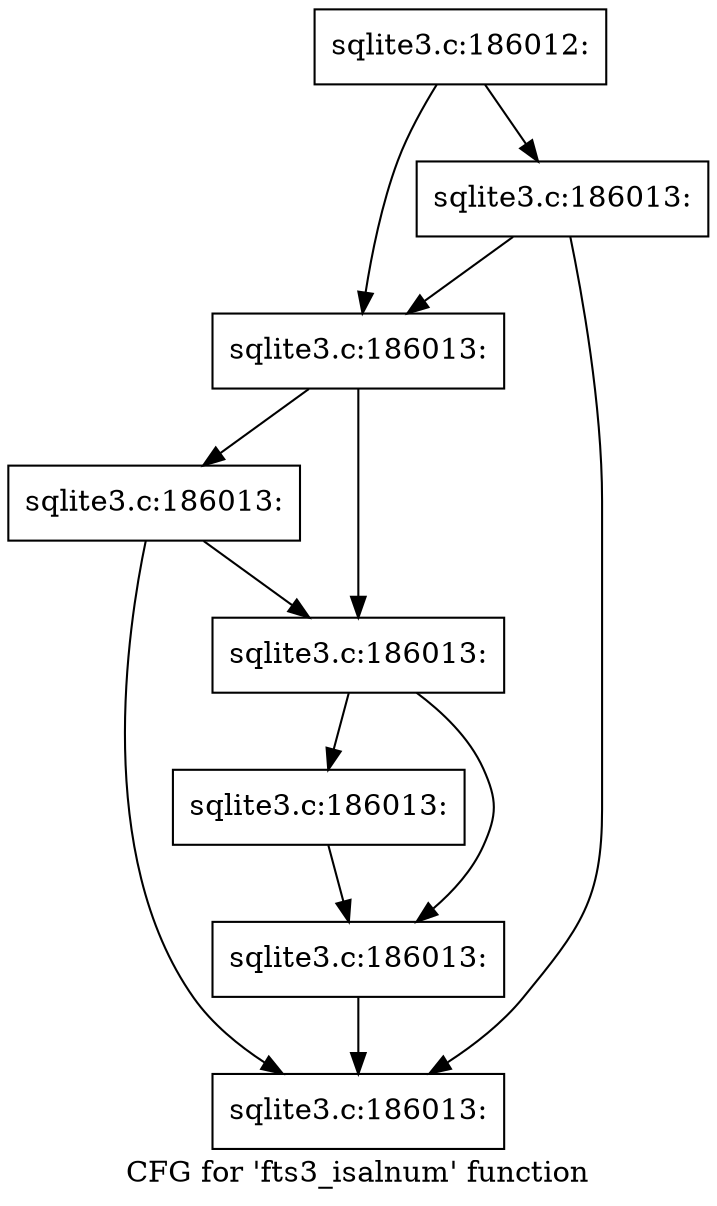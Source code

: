 digraph "CFG for 'fts3_isalnum' function" {
	label="CFG for 'fts3_isalnum' function";

	Node0x55c0f6c7c3c0 [shape=record,label="{sqlite3.c:186012:}"];
	Node0x55c0f6c7c3c0 -> Node0x55c0fac47770;
	Node0x55c0f6c7c3c0 -> Node0x55c0fac476f0;
	Node0x55c0fac47770 [shape=record,label="{sqlite3.c:186013:}"];
	Node0x55c0fac47770 -> Node0x55c0fac4dfc0;
	Node0x55c0fac47770 -> Node0x55c0fac476f0;
	Node0x55c0fac476f0 [shape=record,label="{sqlite3.c:186013:}"];
	Node0x55c0fac476f0 -> Node0x55c0fac4dde0;
	Node0x55c0fac476f0 -> Node0x55c0fac476a0;
	Node0x55c0fac4dde0 [shape=record,label="{sqlite3.c:186013:}"];
	Node0x55c0fac4dde0 -> Node0x55c0fac4dfc0;
	Node0x55c0fac4dde0 -> Node0x55c0fac476a0;
	Node0x55c0fac476a0 [shape=record,label="{sqlite3.c:186013:}"];
	Node0x55c0fac476a0 -> Node0x55c0fac4ef30;
	Node0x55c0fac476a0 -> Node0x55c0fac4eee0;
	Node0x55c0fac4ef30 [shape=record,label="{sqlite3.c:186013:}"];
	Node0x55c0fac4ef30 -> Node0x55c0fac4eee0;
	Node0x55c0fac4eee0 [shape=record,label="{sqlite3.c:186013:}"];
	Node0x55c0fac4eee0 -> Node0x55c0fac4dfc0;
	Node0x55c0fac4dfc0 [shape=record,label="{sqlite3.c:186013:}"];
}
